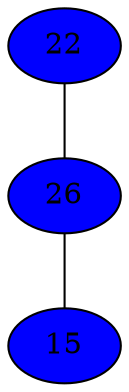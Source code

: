 strict graph {
22[label="22" style=filled fillcolor="blue1"];
22 -- 26
26[label="26" style=filled fillcolor="blue1"];
26 -- 22
26 -- 15
15[label="15" style=filled fillcolor="blue1"];
15 -- 26
}